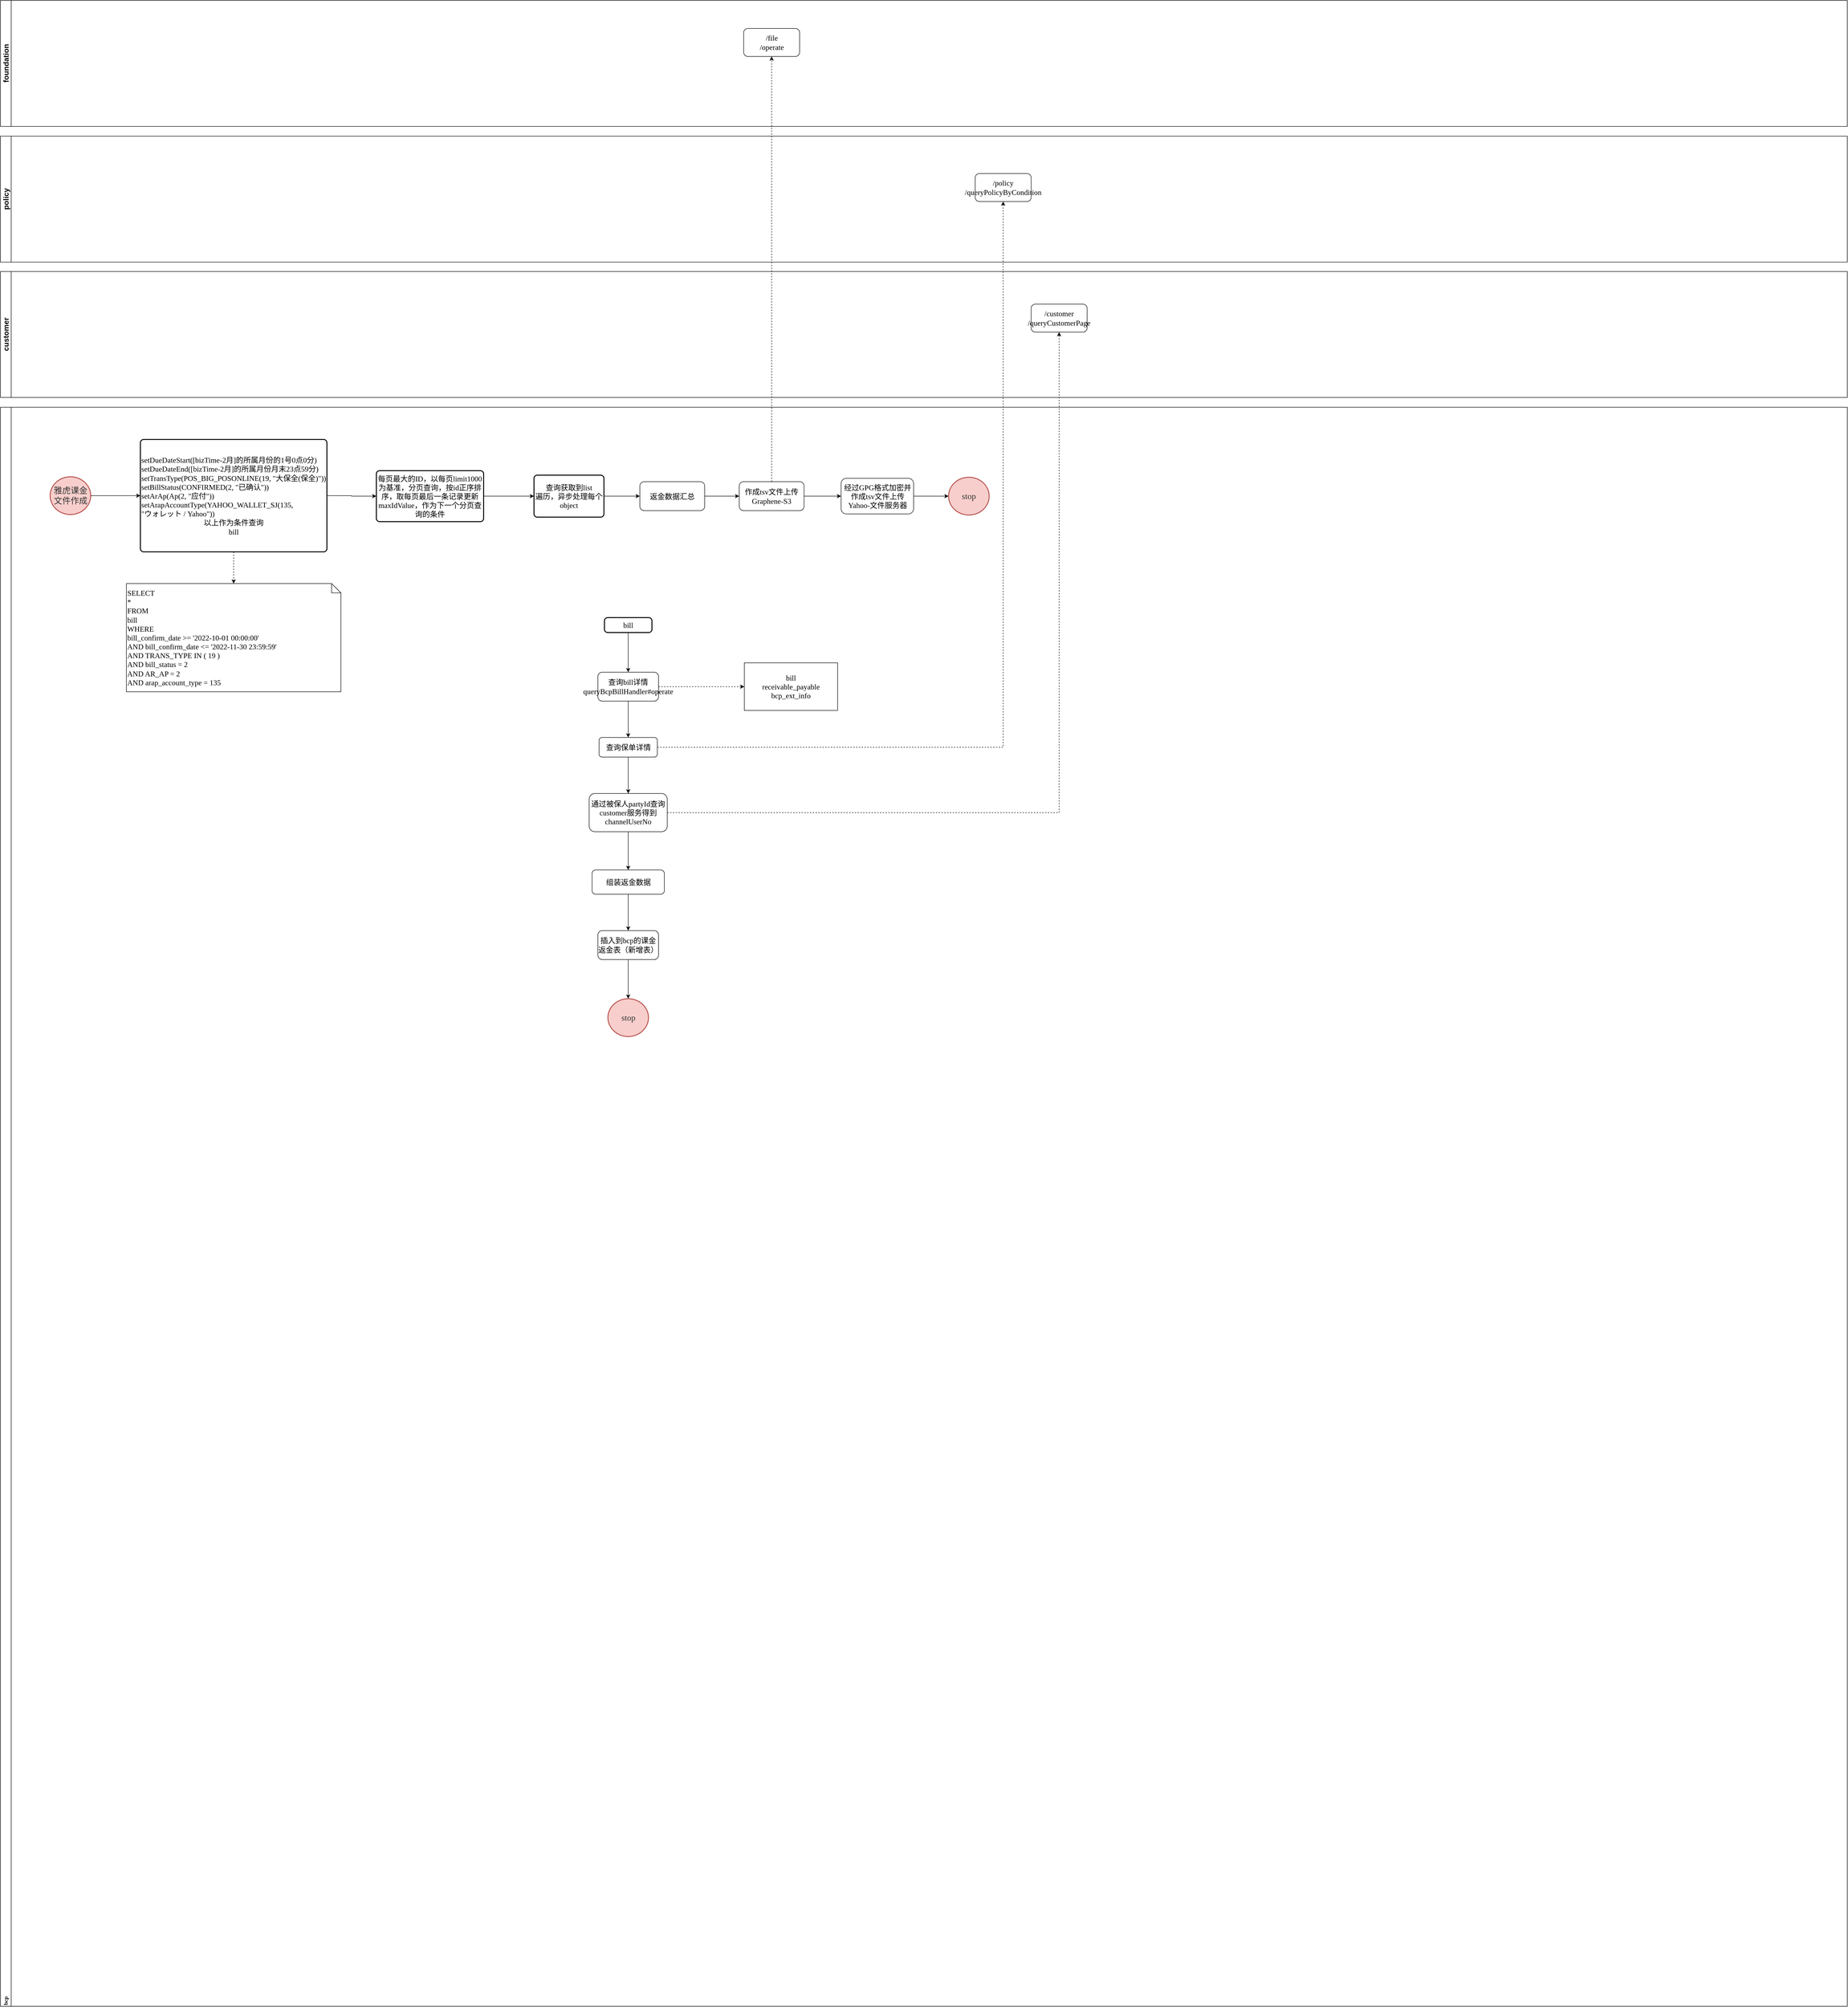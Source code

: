 <mxfile version="20.5.3" type="embed"><diagram name="Page-1" id="c7558073-3199-34d8-9f00-42111426c3f3"><mxGraphModel dx="1398" dy="2140" grid="1" gridSize="10" guides="1" tooltips="1" connect="1" arrows="1" fold="1" page="1" pageScale="1" pageWidth="826" pageHeight="1169" background="none" math="0" shadow="0"><root><mxCell id="0"/><mxCell id="1" parent="0"/><UserObject label="bcp" id="98"><mxCell style="swimlane;horizontal=0;whiteSpace=wrap;html=1;fontFamily=Lucida Console;verticalAlign=middle;align=left;" parent="1" vertex="1"><mxGeometry x="20" y="762" width="3960" height="3428" as="geometry"/></mxCell></UserObject><mxCell id="237" style="edgeStyle=orthogonalEdgeStyle;rounded=0;orthogonalLoop=1;jettySize=auto;html=1;entryX=0.5;entryY=0;entryDx=0;entryDy=0;exitX=0.5;exitY=1;exitDx=0;exitDy=0;" parent="98" source="256" target="408" edge="1"><mxGeometry relative="1" as="geometry"><mxPoint x="1346.1" y="493" as="sourcePoint"/><mxPoint x="1346" y="541.0" as="targetPoint"/></mxGeometry></mxCell><mxCell id="432" value="" style="edgeStyle=none;rounded=0;orthogonalLoop=1;jettySize=auto;html=1;fontFamily=Lucida Console;fontSize=16;" parent="98" source="248" target="253" edge="1"><mxGeometry relative="1" as="geometry"/></mxCell><mxCell id="248" value="返金数据汇总" style="rounded=1;whiteSpace=wrap;html=1;fontSize=16;fontFamily=Lucida Console;" parent="98" vertex="1"><mxGeometry x="1371" y="159.58" width="139" height="62" as="geometry"/></mxCell><mxCell id="221" value="&lt;font color=&quot;#323232&quot;&gt;&lt;span style=&quot;font-size: 18px; background-color: rgba(255, 255, 255, 0.01);&quot;&gt;雅虎课金文件作成&lt;/span&gt;&lt;/font&gt;" style="strokeWidth=2;html=1;shape=mxgraph.flowchart.start_2;whiteSpace=wrap;fillColor=#f8cecc;strokeColor=#b85450;fontFamily=Lucida Console;" parent="98" vertex="1"><mxGeometry x="106.5" y="149.08" width="87" height="81" as="geometry"/></mxCell><mxCell id="223" style="edgeStyle=orthogonalEdgeStyle;rounded=0;orthogonalLoop=1;jettySize=auto;html=1;entryX=0;entryY=0.5;entryDx=0;entryDy=0;" parent="98" source="221" target="270" edge="1"><mxGeometry relative="1" as="geometry"><mxPoint x="303" y="142" as="targetPoint"/></mxGeometry></mxCell><mxCell id="433" value="" style="edgeStyle=none;rounded=0;orthogonalLoop=1;jettySize=auto;html=1;fontFamily=Lucida Console;fontSize=16;" parent="98" source="253" target="254" edge="1"><mxGeometry relative="1" as="geometry"/></mxCell><mxCell id="253" value="作成tsv文件上传Graphene-S3" style="rounded=1;whiteSpace=wrap;html=1;fontSize=16;fontFamily=Lucida Console;" parent="98" vertex="1"><mxGeometry x="1584.07" y="159.58" width="139" height="62" as="geometry"/></mxCell><mxCell id="438" value="" style="edgeStyle=orthogonalEdgeStyle;rounded=0;orthogonalLoop=1;jettySize=auto;html=1;fontFamily=Lucida Console;fontSize=16;" parent="98" source="254" target="437" edge="1"><mxGeometry relative="1" as="geometry"/></mxCell><mxCell id="254" value="经过GPG格式加密并作成tsv文件上传Yahoo-文件服务器" style="rounded=1;whiteSpace=wrap;html=1;fontSize=16;fontFamily=Lucida Console;" parent="98" vertex="1"><mxGeometry x="1802.5" y="152.35" width="155.5" height="76.43" as="geometry"/></mxCell><mxCell id="256" value="&lt;div class=&quot;mind-clipboard&quot; style=&quot;font-size: 16px;&quot;&gt;&lt;div style=&quot;font-size: 16px;&quot;&gt;bill&lt;/div&gt;&lt;/div&gt;" style="rounded=1;whiteSpace=wrap;html=1;absoluteArcSize=1;arcSize=14;strokeWidth=2;fontFamily=Lucida Console;fontSize=16;" parent="98" vertex="1"><mxGeometry x="1295.07" y="451" width="101.87" height="32" as="geometry"/></mxCell><mxCell id="443" value="" style="rounded=0;orthogonalLoop=1;jettySize=auto;html=1;fontFamily=Lucida Console;fontSize=16;dashed=1;" edge="1" parent="98" source="270" target="442"><mxGeometry relative="1" as="geometry"/></mxCell><mxCell id="270" value="&lt;div class=&quot;mind-clipboard&quot; style=&quot;font-size: 16px;&quot;&gt;setDueDateStart([bizTime-2月]的所属月份的1号0点0分)&lt;br&gt;setDueDateEnd([bizTime-2月]的所属月份月末23点59分)&lt;br&gt;setTransType(POS_BIG_POSONLINE(19, &quot;大保全(保全)&quot;))&lt;div style=&quot;font-size: 16px;&quot;&gt;setBillStatus(CONFIRMED(2, &quot;已确认&quot;))&lt;br style=&quot;font-size: 16px;&quot;&gt;&lt;/div&gt;&lt;div style=&quot;font-size: 16px;&quot;&gt;setArAp(Ap(2, &quot;应付&quot;))&lt;/div&gt;&lt;div style=&quot;font-size: 16px;&quot;&gt;setArapAccountType(YAHOO_WALLET_SJ(135,&lt;br&gt;&quot;ウォレット / Yahoo&quot;))&lt;br style=&quot;font-size: 16px;&quot;&gt;&lt;/div&gt;&lt;div style=&quot;text-align: center; font-size: 16px;&quot;&gt;以上作为条件查询&lt;/div&gt;&lt;div style=&quot;text-align: center; font-size: 16px;&quot;&gt;bill&lt;/div&gt;&lt;/div&gt;" style="rounded=1;whiteSpace=wrap;html=1;absoluteArcSize=1;arcSize=14;strokeWidth=2;fontFamily=Lucida Console;align=left;fontSize=16;" parent="98" vertex="1"><mxGeometry x="300" y="69.16" width="400" height="240.84" as="geometry"/></mxCell><mxCell id="272" value="&lt;div class=&quot;mind-clipboard&quot; style=&quot;font-size: 16px;&quot;&gt;&lt;div class=&quot;mind-clipboard&quot; style=&quot;font-size: 16px;&quot;&gt;每页最大的ID，以每页limit1000为基准，分页查询，按id正序排序，取每页最后一条记录更新maxIdValue，作为下一个分页查询的条件&lt;br style=&quot;font-size: 16px;&quot;&gt;&lt;/div&gt;&lt;/div&gt;" style="rounded=1;whiteSpace=wrap;html=1;absoluteArcSize=1;arcSize=14;strokeWidth=2;fontFamily=Lucida Console;fontSize=16;" parent="98" vertex="1"><mxGeometry x="806" y="135.95" width="230" height="109.25" as="geometry"/></mxCell><mxCell id="269" style="edgeStyle=orthogonalEdgeStyle;rounded=0;orthogonalLoop=1;jettySize=auto;html=1;entryX=0;entryY=0.5;entryDx=0;entryDy=0;" parent="98" source="270" target="272" edge="1"><mxGeometry relative="1" as="geometry"/></mxCell><mxCell id="431" value="" style="edgeStyle=none;rounded=0;orthogonalLoop=1;jettySize=auto;html=1;fontFamily=Lucida Console;fontSize=16;" parent="98" source="273" target="248" edge="1"><mxGeometry relative="1" as="geometry"/></mxCell><mxCell id="273" value="&lt;div class=&quot;mind-clipboard&quot; style=&quot;font-size: 16px;&quot;&gt;查询获取到list&lt;div style=&quot;font-size: 16px;&quot;&gt;遍历，异步处理每个object&lt;/div&gt;&lt;/div&gt;" style="rounded=1;whiteSpace=wrap;html=1;absoluteArcSize=1;arcSize=14;strokeWidth=2;fontFamily=Lucida Console;fontSize=16;" parent="98" vertex="1"><mxGeometry x="1144" y="145.57" width="150" height="90" as="geometry"/></mxCell><mxCell id="271" value="" style="edgeStyle=orthogonalEdgeStyle;rounded=0;orthogonalLoop=1;jettySize=auto;html=1;" parent="98" source="272" target="273" edge="1"><mxGeometry relative="1" as="geometry"/></mxCell><mxCell id="446" value="" style="edgeStyle=none;rounded=0;orthogonalLoop=1;jettySize=auto;html=1;fontFamily=Lucida Console;fontSize=16;" edge="1" parent="98" source="407" target="412"><mxGeometry relative="1" as="geometry"/></mxCell><mxCell id="407" value="通过被保人partyId查询customer服务得到channelUserNo" style="rounded=1;whiteSpace=wrap;html=1;fontFamily=Lucida Console;fontSize=16;" parent="98" vertex="1"><mxGeometry x="1262.25" y="828" width="167.5" height="82" as="geometry"/></mxCell><mxCell id="405" value="" style="edgeStyle=orthogonalEdgeStyle;rounded=0;orthogonalLoop=1;jettySize=auto;html=1;fontFamily=Lucida Console;fontSize=13;exitX=0.5;exitY=1;exitDx=0;exitDy=0;" parent="98" source="428" target="407" edge="1"><mxGeometry relative="1" as="geometry"><mxPoint x="1346" y="770" as="sourcePoint"/></mxGeometry></mxCell><mxCell id="411" style="edgeStyle=orthogonalEdgeStyle;rounded=0;orthogonalLoop=1;jettySize=auto;html=1;entryX=0;entryY=0.5;entryDx=0;entryDy=0;entryPerimeter=0;fontFamily=Lucida Console;fontSize=16;dashed=1;" parent="98" source="408" target="410" edge="1"><mxGeometry relative="1" as="geometry"/></mxCell><mxCell id="445" value="" style="edgeStyle=none;rounded=0;orthogonalLoop=1;jettySize=auto;html=1;fontFamily=Lucida Console;fontSize=16;" edge="1" parent="98" source="408" target="428"><mxGeometry relative="1" as="geometry"/></mxCell><mxCell id="408" value="查询bill详情&lt;br&gt;queryBcpBillHandler#operate" style="rounded=1;whiteSpace=wrap;html=1;fontFamily=Lucida Console;fontSize=16;" parent="98" vertex="1"><mxGeometry x="1281" y="568" width="130" height="62" as="geometry"/></mxCell><mxCell id="410" value="bill&lt;br&gt;receivable_payable&lt;br&gt;bcp_ext_info" style="shape=note;size=0;whiteSpace=wrap;html=1;fontFamily=Lucida Console;fontSize=16;" parent="98" vertex="1"><mxGeometry x="1595" y="548" width="200" height="102" as="geometry"/></mxCell><mxCell id="415" value="" style="edgeStyle=orthogonalEdgeStyle;rounded=0;orthogonalLoop=1;jettySize=auto;html=1;fontFamily=Lucida Console;fontSize=16;" parent="98" source="412" target="414" edge="1"><mxGeometry relative="1" as="geometry"/></mxCell><mxCell id="412" value="组装返金数据" style="rounded=1;whiteSpace=wrap;html=1;fontFamily=Lucida Console;fontSize=16;" parent="98" vertex="1"><mxGeometry x="1268.5" y="992" width="155" height="52" as="geometry"/></mxCell><mxCell id="436" style="edgeStyle=orthogonalEdgeStyle;rounded=0;orthogonalLoop=1;jettySize=auto;html=1;entryX=0.5;entryY=0;entryDx=0;entryDy=0;entryPerimeter=0;fontFamily=Lucida Console;fontSize=16;exitX=0.5;exitY=1;exitDx=0;exitDy=0;" parent="98" source="414" target="434" edge="1"><mxGeometry relative="1" as="geometry"/></mxCell><mxCell id="414" value="插入到bcp的课金返金表（新增表）" style="rounded=1;whiteSpace=wrap;html=1;fontFamily=Lucida Console;fontSize=16;" parent="98" vertex="1"><mxGeometry x="1281" y="1122" width="130" height="62" as="geometry"/></mxCell><mxCell id="428" value="查询保单详情" style="rounded=1;whiteSpace=wrap;html=1;fontFamily=Lucida Console;fontSize=16;" parent="98" vertex="1"><mxGeometry x="1283.5" y="708" width="125" height="42" as="geometry"/></mxCell><mxCell id="434" value="&lt;font color=&quot;#323232&quot;&gt;&lt;span style=&quot;background-color: rgba(255, 255, 255, 0.01);&quot;&gt;&lt;span style=&quot;font-size: 18px;&quot;&gt;stop&lt;/span&gt;&lt;br&gt;&lt;/span&gt;&lt;/font&gt;" style="strokeWidth=2;html=1;shape=mxgraph.flowchart.start_2;whiteSpace=wrap;fillColor=#f8cecc;strokeColor=#b85450;fontFamily=Lucida Console;" parent="98" vertex="1"><mxGeometry x="1302.5" y="1268" width="87" height="81" as="geometry"/></mxCell><mxCell id="437" value="&lt;font color=&quot;#323232&quot;&gt;&lt;span style=&quot;background-color: rgba(255, 255, 255, 0.01);&quot;&gt;&lt;span style=&quot;font-size: 18px;&quot;&gt;stop&lt;/span&gt;&lt;br&gt;&lt;/span&gt;&lt;/font&gt;" style="strokeWidth=2;html=1;shape=mxgraph.flowchart.start_2;whiteSpace=wrap;fillColor=#f8cecc;strokeColor=#b85450;fontFamily=Lucida Console;" parent="98" vertex="1"><mxGeometry x="2033" y="150.08" width="87" height="81" as="geometry"/></mxCell><mxCell id="442" value="&lt;div&gt;SELECT&lt;/div&gt;&lt;div&gt;&lt;span style=&quot;&quot;&gt;&#9;&lt;/span&gt;*&amp;nbsp;&lt;/div&gt;&lt;div&gt;FROM&lt;/div&gt;&lt;div&gt;&lt;span style=&quot;&quot;&gt;&#9;&lt;/span&gt;bill&amp;nbsp;&lt;/div&gt;&lt;div&gt;WHERE&lt;/div&gt;&lt;div&gt;&lt;span style=&quot;&quot;&gt;&#9;&lt;/span&gt;bill_confirm_date &amp;gt;= '2022-10-01 00:00:00'&amp;nbsp;&lt;/div&gt;&lt;div&gt;&lt;span style=&quot;&quot;&gt;&#9;&lt;/span&gt;AND bill_confirm_date &amp;lt;= '2022-11-30 23:59:59'&amp;nbsp;&lt;/div&gt;&lt;div&gt;&lt;span style=&quot;&quot;&gt;&#9;&lt;/span&gt;AND TRANS_TYPE IN ( 19 )&amp;nbsp;&lt;/div&gt;&lt;div&gt;&lt;span style=&quot;&quot;&gt;&#9;&lt;/span&gt;AND bill_status = 2&amp;nbsp;&lt;/div&gt;&lt;div&gt;&lt;span style=&quot;&quot;&gt;&#9;&lt;/span&gt;AND AR_AP = 2&amp;nbsp;&lt;/div&gt;&lt;div&gt;&lt;span style=&quot;&quot;&gt;&#9;&lt;/span&gt;AND arap_account_type = 135&lt;/div&gt;" style="shape=note;size=20;whiteSpace=wrap;html=1;align=left;fontSize=16;fontFamily=Lucida Console;" vertex="1" parent="98"><mxGeometry x="270" y="378" width="460" height="232" as="geometry"/></mxCell><mxCell id="444" style="edgeStyle=none;rounded=0;orthogonalLoop=1;jettySize=auto;html=1;entryX=0.5;entryY=0;entryDx=0;entryDy=0;dashed=1;fontFamily=Lucida Console;fontSize=16;" edge="1" parent="98" source="408" target="408"><mxGeometry relative="1" as="geometry"/></mxCell><mxCell id="220" value="customer" style="swimlane;horizontal=0;whiteSpace=wrap;html=1;fontSize=16;" parent="1" vertex="1"><mxGeometry x="20" y="471" width="3960" height="270" as="geometry"/></mxCell><mxCell id="404" value="/customer&lt;br style=&quot;font-size: 16px;&quot;&gt;/queryCustomerPage" style="rounded=1;whiteSpace=wrap;html=1;fontFamily=Lucida Console;fontSize=16;" parent="220" vertex="1"><mxGeometry x="2210" y="70" width="120" height="60" as="geometry"/></mxCell><mxCell id="417" style="edgeStyle=orthogonalEdgeStyle;rounded=0;orthogonalLoop=1;jettySize=auto;html=1;entryX=0.5;entryY=1;entryDx=0;entryDy=0;fontFamily=Lucida Console;fontSize=16;dashed=1;" parent="1" source="407" target="404" edge="1"><mxGeometry relative="1" as="geometry"/></mxCell><mxCell id="425" value="policy" style="swimlane;horizontal=0;whiteSpace=wrap;html=1;fontSize=16;" parent="1" vertex="1"><mxGeometry x="20" y="181" width="3960" height="270" as="geometry"/></mxCell><mxCell id="426" value="/policy&lt;br&gt;/queryPolicyByCondition" style="rounded=1;whiteSpace=wrap;html=1;fontFamily=Lucida Console;fontSize=16;" parent="425" vertex="1"><mxGeometry x="2090" y="80" width="120" height="60" as="geometry"/></mxCell><mxCell id="427" style="edgeStyle=orthogonalEdgeStyle;rounded=0;orthogonalLoop=1;jettySize=auto;html=1;entryX=0.5;entryY=1;entryDx=0;entryDy=0;fontFamily=Lucida Console;fontSize=16;dashed=1;exitX=1;exitY=0.5;exitDx=0;exitDy=0;" parent="1" source="428" target="426" edge="1"><mxGeometry relative="1" as="geometry"><mxPoint x="1965" y="1691" as="sourcePoint"/></mxGeometry></mxCell><mxCell id="439" value="foundation" style="swimlane;horizontal=0;whiteSpace=wrap;html=1;fontSize=16;" parent="1" vertex="1"><mxGeometry x="20" y="-110" width="3960" height="270" as="geometry"/></mxCell><mxCell id="440" value="/file&lt;br&gt;/operate" style="rounded=1;whiteSpace=wrap;html=1;fontFamily=Lucida Console;fontSize=16;" parent="439" vertex="1"><mxGeometry x="1593.57" y="60" width="120" height="60" as="geometry"/></mxCell><mxCell id="441" style="rounded=0;orthogonalLoop=1;jettySize=auto;html=1;fontFamily=Lucida Console;fontSize=16;dashed=1;" parent="1" source="253" target="440" edge="1"><mxGeometry relative="1" as="geometry"/></mxCell></root></mxGraphModel></diagram></mxfile>